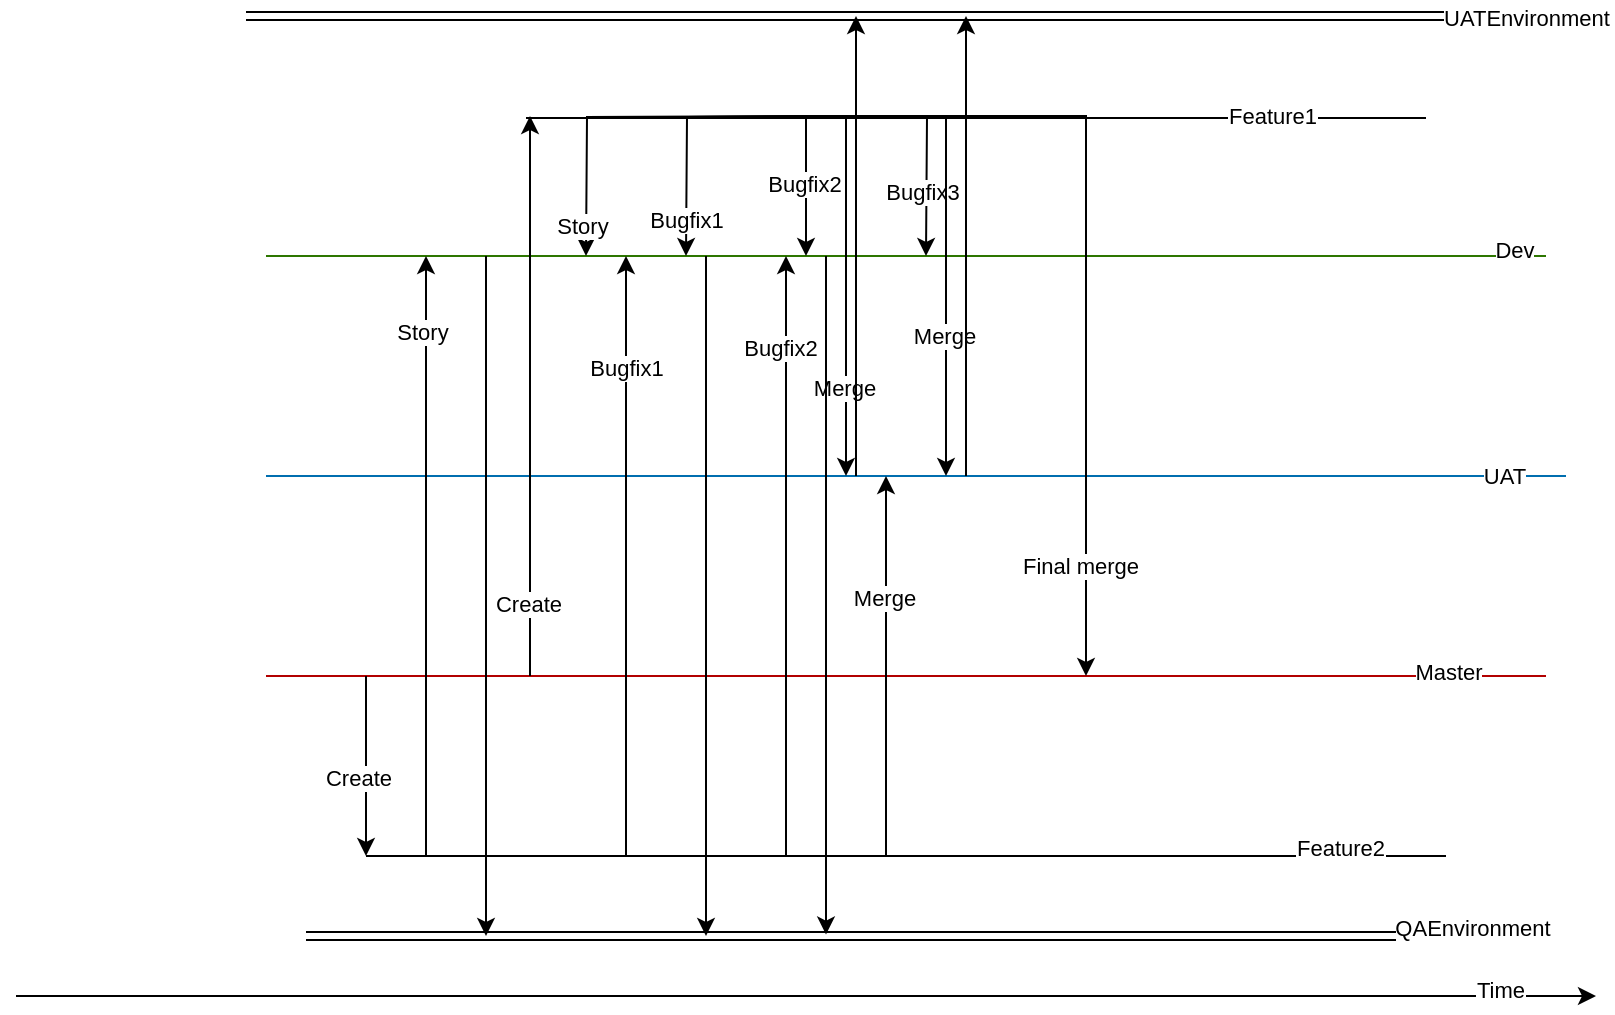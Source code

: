 <mxfile version="28.0.7">
  <diagram name="Page-1" id="zbgo6ZtN07ztM8hb0fAq">
    <mxGraphModel dx="1034" dy="618" grid="1" gridSize="10" guides="1" tooltips="1" connect="1" arrows="1" fold="1" page="1" pageScale="1" pageWidth="850" pageHeight="1100" math="0" shadow="0">
      <root>
        <mxCell id="0" />
        <mxCell id="1" parent="0" />
        <mxCell id="qIAihnwOr4COVMYzRIPg-1" value="" style="endArrow=none;html=1;rounded=0;fillColor=#60a917;strokeColor=#2D7600;" edge="1" parent="1">
          <mxGeometry width="50" height="50" relative="1" as="geometry">
            <mxPoint x="170" y="140" as="sourcePoint" />
            <mxPoint x="810" y="140" as="targetPoint" />
          </mxGeometry>
        </mxCell>
        <mxCell id="qIAihnwOr4COVMYzRIPg-16" value="Dev" style="edgeLabel;html=1;align=center;verticalAlign=middle;resizable=0;points=[];" vertex="1" connectable="0" parent="qIAihnwOr4COVMYzRIPg-1">
          <mxGeometry x="0.949" y="3" relative="1" as="geometry">
            <mxPoint as="offset" />
          </mxGeometry>
        </mxCell>
        <mxCell id="qIAihnwOr4COVMYzRIPg-2" value="" style="endArrow=none;html=1;rounded=0;fillColor=#1ba1e2;strokeColor=#006EAF;" edge="1" parent="1">
          <mxGeometry width="50" height="50" relative="1" as="geometry">
            <mxPoint x="170" y="250" as="sourcePoint" />
            <mxPoint x="820" y="250" as="targetPoint" />
          </mxGeometry>
        </mxCell>
        <mxCell id="qIAihnwOr4COVMYzRIPg-17" value="UAT" style="edgeLabel;html=1;align=center;verticalAlign=middle;resizable=0;points=[];" vertex="1" connectable="0" parent="qIAihnwOr4COVMYzRIPg-2">
          <mxGeometry x="0.903" relative="1" as="geometry">
            <mxPoint as="offset" />
          </mxGeometry>
        </mxCell>
        <mxCell id="qIAihnwOr4COVMYzRIPg-3" value="" style="endArrow=none;html=1;rounded=0;fillColor=#e51400;strokeColor=#B20000;" edge="1" parent="1">
          <mxGeometry width="50" height="50" relative="1" as="geometry">
            <mxPoint x="170" y="350" as="sourcePoint" />
            <mxPoint x="810" y="350" as="targetPoint" />
          </mxGeometry>
        </mxCell>
        <mxCell id="qIAihnwOr4COVMYzRIPg-18" value="Master" style="edgeLabel;html=1;align=center;verticalAlign=middle;resizable=0;points=[];" vertex="1" connectable="0" parent="qIAihnwOr4COVMYzRIPg-3">
          <mxGeometry x="0.847" y="2" relative="1" as="geometry">
            <mxPoint as="offset" />
          </mxGeometry>
        </mxCell>
        <mxCell id="qIAihnwOr4COVMYzRIPg-6" style="edgeStyle=orthogonalEdgeStyle;rounded=0;orthogonalLoop=1;jettySize=auto;html=1;exitX=0.5;exitY=1;exitDx=0;exitDy=0;" edge="1" parent="1">
          <mxGeometry relative="1" as="geometry">
            <mxPoint x="330" y="140" as="targetPoint" />
            <mxPoint x="440" y="70" as="sourcePoint" />
          </mxGeometry>
        </mxCell>
        <mxCell id="qIAihnwOr4COVMYzRIPg-24" value="Story" style="edgeLabel;html=1;align=center;verticalAlign=middle;resizable=0;points=[];" vertex="1" connectable="0" parent="qIAihnwOr4COVMYzRIPg-6">
          <mxGeometry x="0.833" y="-2" relative="1" as="geometry">
            <mxPoint as="offset" />
          </mxGeometry>
        </mxCell>
        <mxCell id="qIAihnwOr4COVMYzRIPg-13" style="edgeStyle=orthogonalEdgeStyle;rounded=0;orthogonalLoop=1;jettySize=auto;html=1;exitX=0.5;exitY=1;exitDx=0;exitDy=0;" edge="1" parent="1">
          <mxGeometry relative="1" as="geometry">
            <mxPoint x="580" y="350" as="targetPoint" />
            <mxPoint x="440" y="70" as="sourcePoint" />
            <Array as="points">
              <mxPoint x="580" y="70" />
            </Array>
          </mxGeometry>
        </mxCell>
        <mxCell id="qIAihnwOr4COVMYzRIPg-42" value="Final merge" style="edgeLabel;html=1;align=center;verticalAlign=middle;resizable=0;points=[];" vertex="1" connectable="0" parent="qIAihnwOr4COVMYzRIPg-13">
          <mxGeometry x="0.735" y="-3" relative="1" as="geometry">
            <mxPoint as="offset" />
          </mxGeometry>
        </mxCell>
        <mxCell id="qIAihnwOr4COVMYzRIPg-20" style="edgeStyle=orthogonalEdgeStyle;rounded=0;orthogonalLoop=1;jettySize=auto;html=1;exitX=0.5;exitY=1;exitDx=0;exitDy=0;" edge="1" parent="1">
          <mxGeometry relative="1" as="geometry">
            <mxPoint x="380" y="140" as="targetPoint" />
            <mxPoint x="440" y="70" as="sourcePoint" />
          </mxGeometry>
        </mxCell>
        <mxCell id="qIAihnwOr4COVMYzRIPg-25" value="Bugfix1" style="edgeLabel;html=1;align=center;verticalAlign=middle;resizable=0;points=[];" vertex="1" connectable="0" parent="qIAihnwOr4COVMYzRIPg-20">
          <mxGeometry x="0.707" relative="1" as="geometry">
            <mxPoint y="1" as="offset" />
          </mxGeometry>
        </mxCell>
        <mxCell id="qIAihnwOr4COVMYzRIPg-22" style="edgeStyle=orthogonalEdgeStyle;rounded=0;orthogonalLoop=1;jettySize=auto;html=1;exitX=0.5;exitY=1;exitDx=0;exitDy=0;" edge="1" parent="1">
          <mxGeometry relative="1" as="geometry">
            <mxPoint x="500" y="140" as="targetPoint" />
            <mxPoint x="440" y="70" as="sourcePoint" />
          </mxGeometry>
        </mxCell>
        <mxCell id="qIAihnwOr4COVMYzRIPg-27" value="Bugfix3" style="edgeLabel;html=1;align=center;verticalAlign=middle;resizable=0;points=[];" vertex="1" connectable="0" parent="qIAihnwOr4COVMYzRIPg-22">
          <mxGeometry x="0.501" y="-2" relative="1" as="geometry">
            <mxPoint as="offset" />
          </mxGeometry>
        </mxCell>
        <mxCell id="qIAihnwOr4COVMYzRIPg-9" style="edgeStyle=orthogonalEdgeStyle;rounded=0;orthogonalLoop=1;jettySize=auto;html=1;" edge="1" parent="1">
          <mxGeometry relative="1" as="geometry">
            <mxPoint x="350" y="140" as="targetPoint" />
            <mxPoint x="350" y="440" as="sourcePoint" />
            <Array as="points">
              <mxPoint x="350" y="430" />
            </Array>
          </mxGeometry>
        </mxCell>
        <mxCell id="qIAihnwOr4COVMYzRIPg-39" value="Bugfix1" style="edgeLabel;html=1;align=center;verticalAlign=middle;resizable=0;points=[];" vertex="1" connectable="0" parent="qIAihnwOr4COVMYzRIPg-9">
          <mxGeometry x="0.631" relative="1" as="geometry">
            <mxPoint as="offset" />
          </mxGeometry>
        </mxCell>
        <mxCell id="qIAihnwOr4COVMYzRIPg-19" style="edgeStyle=orthogonalEdgeStyle;rounded=0;orthogonalLoop=1;jettySize=auto;html=1;" edge="1" parent="1">
          <mxGeometry relative="1" as="geometry">
            <mxPoint x="430" y="140" as="targetPoint" />
            <mxPoint x="370" y="440" as="sourcePoint" />
            <Array as="points">
              <mxPoint x="430" y="440" />
              <mxPoint x="430" y="140" />
            </Array>
          </mxGeometry>
        </mxCell>
        <mxCell id="qIAihnwOr4COVMYzRIPg-40" value="Bugfix2" style="edgeLabel;html=1;align=center;verticalAlign=middle;resizable=0;points=[];" vertex="1" connectable="0" parent="qIAihnwOr4COVMYzRIPg-19">
          <mxGeometry x="0.745" y="3" relative="1" as="geometry">
            <mxPoint as="offset" />
          </mxGeometry>
        </mxCell>
        <mxCell id="qIAihnwOr4COVMYzRIPg-21" style="edgeStyle=orthogonalEdgeStyle;rounded=0;orthogonalLoop=1;jettySize=auto;html=1;" edge="1" parent="1">
          <mxGeometry relative="1" as="geometry">
            <mxPoint x="250" y="140" as="targetPoint" />
            <mxPoint x="250" y="440" as="sourcePoint" />
            <Array as="points">
              <mxPoint x="250" y="440" />
            </Array>
          </mxGeometry>
        </mxCell>
        <mxCell id="qIAihnwOr4COVMYzRIPg-38" value="Story" style="edgeLabel;html=1;align=center;verticalAlign=middle;resizable=0;points=[];" vertex="1" connectable="0" parent="qIAihnwOr4COVMYzRIPg-21">
          <mxGeometry x="0.747" y="2" relative="1" as="geometry">
            <mxPoint as="offset" />
          </mxGeometry>
        </mxCell>
        <mxCell id="qIAihnwOr4COVMYzRIPg-14" value="" style="endArrow=classic;html=1;rounded=0;" edge="1" parent="1">
          <mxGeometry width="50" height="50" relative="1" as="geometry">
            <mxPoint x="45" y="510" as="sourcePoint" />
            <mxPoint x="835" y="510" as="targetPoint" />
          </mxGeometry>
        </mxCell>
        <mxCell id="qIAihnwOr4COVMYzRIPg-15" value="Time" style="edgeLabel;html=1;align=center;verticalAlign=middle;resizable=0;points=[];" vertex="1" connectable="0" parent="qIAihnwOr4COVMYzRIPg-14">
          <mxGeometry x="0.877" y="3" relative="1" as="geometry">
            <mxPoint as="offset" />
          </mxGeometry>
        </mxCell>
        <mxCell id="qIAihnwOr4COVMYzRIPg-28" value="" style="endArrow=none;html=1;rounded=0;" edge="1" parent="1">
          <mxGeometry width="50" height="50" relative="1" as="geometry">
            <mxPoint x="220" y="440" as="sourcePoint" />
            <mxPoint x="760" y="440" as="targetPoint" />
          </mxGeometry>
        </mxCell>
        <mxCell id="qIAihnwOr4COVMYzRIPg-30" value="Feature2" style="edgeLabel;html=1;align=center;verticalAlign=middle;resizable=0;points=[];" vertex="1" connectable="0" parent="qIAihnwOr4COVMYzRIPg-28">
          <mxGeometry x="0.802" y="4" relative="1" as="geometry">
            <mxPoint as="offset" />
          </mxGeometry>
        </mxCell>
        <mxCell id="qIAihnwOr4COVMYzRIPg-29" value="" style="endArrow=classic;html=1;rounded=0;" edge="1" parent="1">
          <mxGeometry width="50" height="50" relative="1" as="geometry">
            <mxPoint x="220" y="350" as="sourcePoint" />
            <mxPoint x="220" y="440" as="targetPoint" />
          </mxGeometry>
        </mxCell>
        <mxCell id="qIAihnwOr4COVMYzRIPg-35" value="Create" style="edgeLabel;html=1;align=center;verticalAlign=middle;resizable=0;points=[];" vertex="1" connectable="0" parent="qIAihnwOr4COVMYzRIPg-29">
          <mxGeometry x="0.133" y="-4" relative="1" as="geometry">
            <mxPoint as="offset" />
          </mxGeometry>
        </mxCell>
        <mxCell id="qIAihnwOr4COVMYzRIPg-32" value="" style="endArrow=none;html=1;rounded=0;" edge="1" parent="1">
          <mxGeometry width="50" height="50" relative="1" as="geometry">
            <mxPoint x="300" y="71" as="sourcePoint" />
            <mxPoint x="750" y="71" as="targetPoint" />
          </mxGeometry>
        </mxCell>
        <mxCell id="qIAihnwOr4COVMYzRIPg-34" value="Feature1" style="edgeLabel;html=1;align=center;verticalAlign=middle;resizable=0;points=[];" vertex="1" connectable="0" parent="qIAihnwOr4COVMYzRIPg-32">
          <mxGeometry x="0.656" y="1" relative="1" as="geometry">
            <mxPoint as="offset" />
          </mxGeometry>
        </mxCell>
        <mxCell id="qIAihnwOr4COVMYzRIPg-36" value="" style="endArrow=classic;html=1;rounded=0;" edge="1" parent="1">
          <mxGeometry width="50" height="50" relative="1" as="geometry">
            <mxPoint x="302" y="350" as="sourcePoint" />
            <mxPoint x="302" y="70" as="targetPoint" />
          </mxGeometry>
        </mxCell>
        <mxCell id="qIAihnwOr4COVMYzRIPg-37" value="Create" style="edgeLabel;html=1;align=center;verticalAlign=middle;resizable=0;points=[];" vertex="1" connectable="0" parent="qIAihnwOr4COVMYzRIPg-36">
          <mxGeometry x="-0.743" y="1" relative="1" as="geometry">
            <mxPoint as="offset" />
          </mxGeometry>
        </mxCell>
        <mxCell id="qIAihnwOr4COVMYzRIPg-44" value="" style="endArrow=classic;html=1;rounded=0;" edge="1" parent="1">
          <mxGeometry width="50" height="50" relative="1" as="geometry">
            <mxPoint x="440" y="70" as="sourcePoint" />
            <mxPoint x="440" y="140" as="targetPoint" />
          </mxGeometry>
        </mxCell>
        <mxCell id="qIAihnwOr4COVMYzRIPg-45" value="Bugfix2" style="edgeLabel;html=1;align=center;verticalAlign=middle;resizable=0;points=[];" vertex="1" connectable="0" parent="qIAihnwOr4COVMYzRIPg-44">
          <mxGeometry x="-0.048" y="-1" relative="1" as="geometry">
            <mxPoint as="offset" />
          </mxGeometry>
        </mxCell>
        <mxCell id="qIAihnwOr4COVMYzRIPg-49" value="" style="shape=link;html=1;rounded=0;" edge="1" parent="1">
          <mxGeometry width="100" relative="1" as="geometry">
            <mxPoint x="190" y="480" as="sourcePoint" />
            <mxPoint x="800" y="480" as="targetPoint" />
          </mxGeometry>
        </mxCell>
        <mxCell id="qIAihnwOr4COVMYzRIPg-50" value="QAEnvironment" style="edgeLabel;html=1;align=center;verticalAlign=middle;resizable=0;points=[];" vertex="1" connectable="0" parent="qIAihnwOr4COVMYzRIPg-49">
          <mxGeometry x="0.907" y="4" relative="1" as="geometry">
            <mxPoint x="1" as="offset" />
          </mxGeometry>
        </mxCell>
        <mxCell id="qIAihnwOr4COVMYzRIPg-53" value="" style="endArrow=classic;html=1;rounded=0;" edge="1" parent="1">
          <mxGeometry width="50" height="50" relative="1" as="geometry">
            <mxPoint x="280" y="140" as="sourcePoint" />
            <mxPoint x="280" y="480" as="targetPoint" />
          </mxGeometry>
        </mxCell>
        <mxCell id="qIAihnwOr4COVMYzRIPg-54" value="" style="endArrow=classic;html=1;rounded=0;" edge="1" parent="1">
          <mxGeometry width="50" height="50" relative="1" as="geometry">
            <mxPoint x="390" y="140" as="sourcePoint" />
            <mxPoint x="390" y="480" as="targetPoint" />
          </mxGeometry>
        </mxCell>
        <mxCell id="qIAihnwOr4COVMYzRIPg-56" value="" style="shape=link;html=1;rounded=0;" edge="1" parent="1">
          <mxGeometry width="100" relative="1" as="geometry">
            <mxPoint x="160" y="20" as="sourcePoint" />
            <mxPoint x="830" y="20" as="targetPoint" />
          </mxGeometry>
        </mxCell>
        <mxCell id="qIAihnwOr4COVMYzRIPg-57" value="UATEnvironment" style="edgeLabel;html=1;align=center;verticalAlign=middle;resizable=0;points=[];" vertex="1" connectable="0" parent="qIAihnwOr4COVMYzRIPg-56">
          <mxGeometry x="0.909" y="-1" relative="1" as="geometry">
            <mxPoint as="offset" />
          </mxGeometry>
        </mxCell>
        <mxCell id="qIAihnwOr4COVMYzRIPg-63" value="" style="endArrow=classic;html=1;rounded=0;" edge="1" parent="1">
          <mxGeometry width="50" height="50" relative="1" as="geometry">
            <mxPoint x="460" y="70" as="sourcePoint" />
            <mxPoint x="460" y="250" as="targetPoint" />
          </mxGeometry>
        </mxCell>
        <mxCell id="qIAihnwOr4COVMYzRIPg-64" value="Merge" style="edgeLabel;html=1;align=center;verticalAlign=middle;resizable=0;points=[];" vertex="1" connectable="0" parent="qIAihnwOr4COVMYzRIPg-63">
          <mxGeometry x="0.512" y="-1" relative="1" as="geometry">
            <mxPoint as="offset" />
          </mxGeometry>
        </mxCell>
        <mxCell id="qIAihnwOr4COVMYzRIPg-65" value="" style="endArrow=classic;html=1;rounded=0;" edge="1" parent="1">
          <mxGeometry width="50" height="50" relative="1" as="geometry">
            <mxPoint x="465" y="250" as="sourcePoint" />
            <mxPoint x="465" y="20" as="targetPoint" />
          </mxGeometry>
        </mxCell>
        <mxCell id="qIAihnwOr4COVMYzRIPg-66" value="" style="endArrow=classic;html=1;rounded=0;" edge="1" parent="1">
          <mxGeometry width="50" height="50" relative="1" as="geometry">
            <mxPoint x="510" y="70" as="sourcePoint" />
            <mxPoint x="510" y="250" as="targetPoint" />
          </mxGeometry>
        </mxCell>
        <mxCell id="qIAihnwOr4COVMYzRIPg-67" value="Merge" style="edgeLabel;html=1;align=center;verticalAlign=middle;resizable=0;points=[];" vertex="1" connectable="0" parent="qIAihnwOr4COVMYzRIPg-66">
          <mxGeometry x="0.214" y="-1" relative="1" as="geometry">
            <mxPoint as="offset" />
          </mxGeometry>
        </mxCell>
        <mxCell id="qIAihnwOr4COVMYzRIPg-68" value="" style="endArrow=classic;html=1;rounded=0;" edge="1" parent="1">
          <mxGeometry width="50" height="50" relative="1" as="geometry">
            <mxPoint x="520" y="250" as="sourcePoint" />
            <mxPoint x="520" y="20" as="targetPoint" />
          </mxGeometry>
        </mxCell>
        <mxCell id="qIAihnwOr4COVMYzRIPg-69" value="" style="endArrow=classic;html=1;rounded=0;" edge="1" parent="1">
          <mxGeometry width="50" height="50" relative="1" as="geometry">
            <mxPoint x="480" y="440" as="sourcePoint" />
            <mxPoint x="480" y="250" as="targetPoint" />
          </mxGeometry>
        </mxCell>
        <mxCell id="qIAihnwOr4COVMYzRIPg-70" value="Merge" style="edgeLabel;html=1;align=center;verticalAlign=middle;resizable=0;points=[];" vertex="1" connectable="0" parent="qIAihnwOr4COVMYzRIPg-69">
          <mxGeometry x="0.361" y="1" relative="1" as="geometry">
            <mxPoint as="offset" />
          </mxGeometry>
        </mxCell>
        <mxCell id="qIAihnwOr4COVMYzRIPg-71" value="" style="endArrow=classic;html=1;rounded=0;" edge="1" parent="1">
          <mxGeometry width="50" height="50" relative="1" as="geometry">
            <mxPoint x="450" y="140" as="sourcePoint" />
            <mxPoint x="450" y="479.286" as="targetPoint" />
          </mxGeometry>
        </mxCell>
      </root>
    </mxGraphModel>
  </diagram>
</mxfile>
